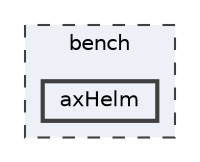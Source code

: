 digraph "bench/axHelm"
{
 // LATEX_PDF_SIZE
  bgcolor="transparent";
  edge [fontname=Helvetica,fontsize=10,labelfontname=Helvetica,labelfontsize=10];
  node [fontname=Helvetica,fontsize=10,shape=box,height=0.2,width=0.4];
  compound=true
  subgraph clusterdir_a36c4719283424f51e58ca3678e5dea3 {
    graph [ bgcolor="#edf0f7", pencolor="grey25", label="bench", fontname=Helvetica,fontsize=10 style="filled,dashed", URL="dir_a36c4719283424f51e58ca3678e5dea3.html",tooltip=""]
  dir_615afcd0fdbe2b458d9a30d607e3f0b5 [label="axHelm", fillcolor="#edf0f7", color="grey25", style="filled,bold", URL="dir_615afcd0fdbe2b458d9a30d607e3f0b5.html",tooltip=""];
  }
}
